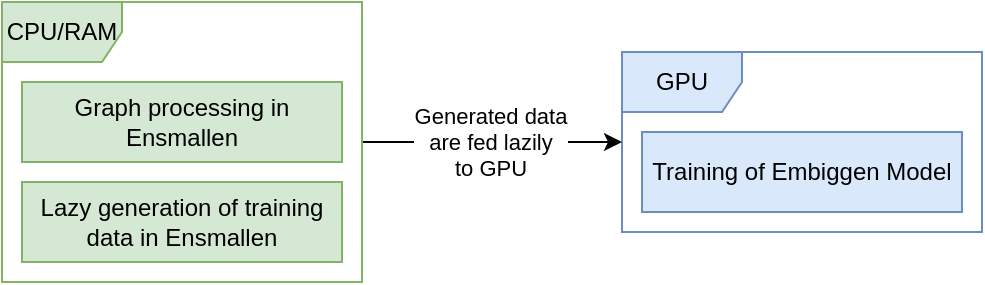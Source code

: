 <mxfile version="13.9.9" type="device"><diagram id="q2DsCGSsOpVONVD2qV3o" name="Pagina-1"><mxGraphModel dx="442" dy="360" grid="1" gridSize="10" guides="1" tooltips="1" connect="1" arrows="1" fold="1" page="1" pageScale="1" pageWidth="827" pageHeight="1169" math="0" shadow="0"><root><mxCell id="0"/><mxCell id="1" parent="0"/><mxCell id="zbOkRo65k8O9Vi7nSvEr-1" value="GPU" style="shape=umlFrame;whiteSpace=wrap;html=1;fillColor=#dae8fc;strokeColor=#6c8ebf;" vertex="1" parent="1"><mxGeometry x="400" y="235" width="180" height="90" as="geometry"/></mxCell><mxCell id="zbOkRo65k8O9Vi7nSvEr-2" value="Training of Embiggen Model" style="html=1;whiteSpace=wrap;fillColor=#dae8fc;strokeColor=#6c8ebf;" vertex="1" parent="1"><mxGeometry x="410" y="275" width="160" height="40" as="geometry"/></mxCell><mxCell id="zbOkRo65k8O9Vi7nSvEr-5" style="edgeStyle=orthogonalEdgeStyle;rounded=0;orthogonalLoop=1;jettySize=auto;html=1;" edge="1" parent="1" source="zbOkRo65k8O9Vi7nSvEr-3" target="zbOkRo65k8O9Vi7nSvEr-1"><mxGeometry relative="1" as="geometry"><mxPoint x="370" y="240" as="targetPoint"/></mxGeometry></mxCell><mxCell id="zbOkRo65k8O9Vi7nSvEr-7" value="Generated data&lt;br&gt;are fed lazily&lt;br&gt;to GPU" style="edgeLabel;html=1;align=center;verticalAlign=middle;resizable=0;points=[];" vertex="1" connectable="0" parent="zbOkRo65k8O9Vi7nSvEr-5"><mxGeometry x="-0.287" y="2" relative="1" as="geometry"><mxPoint x="17" y="2" as="offset"/></mxGeometry></mxCell><mxCell id="zbOkRo65k8O9Vi7nSvEr-3" value="CPU/RAM" style="shape=umlFrame;whiteSpace=wrap;html=1;fillColor=#d5e8d4;strokeColor=#82b366;" vertex="1" parent="1"><mxGeometry x="90" y="210" width="180" height="140" as="geometry"/></mxCell><mxCell id="zbOkRo65k8O9Vi7nSvEr-4" value="Graph processing in Ensmallen" style="html=1;whiteSpace=wrap;fillColor=#d5e8d4;strokeColor=#82b366;" vertex="1" parent="1"><mxGeometry x="100" y="250" width="160" height="40" as="geometry"/></mxCell><mxCell id="zbOkRo65k8O9Vi7nSvEr-6" value="Lazy generation of training data in Ensmallen" style="html=1;whiteSpace=wrap;fillColor=#d5e8d4;strokeColor=#82b366;" vertex="1" parent="1"><mxGeometry x="100" y="300" width="160" height="40" as="geometry"/></mxCell></root></mxGraphModel></diagram></mxfile>